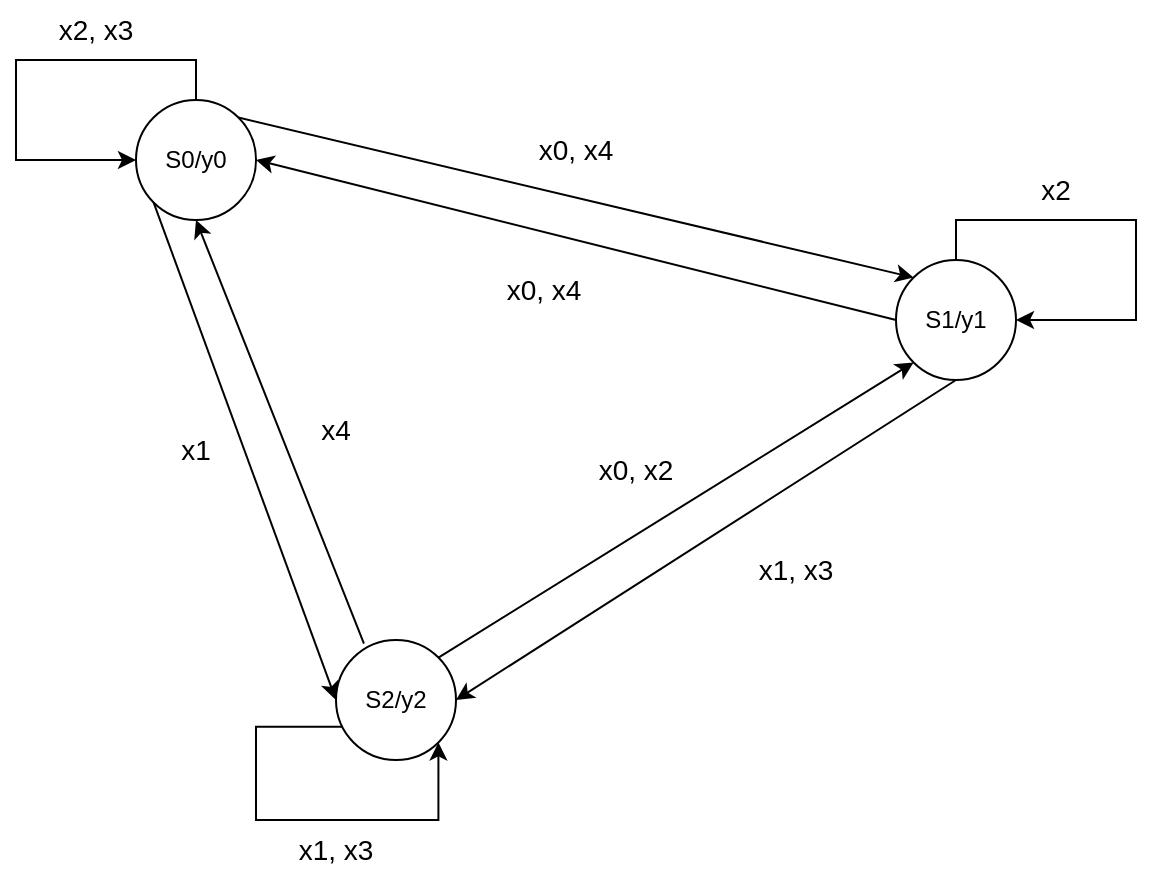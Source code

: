 <mxfile version="24.7.17">
  <diagram name="Страница — 1" id="HZbK5cBH_YWiGIk4RW3f">
    <mxGraphModel dx="1036" dy="606" grid="1" gridSize="10" guides="1" tooltips="1" connect="1" arrows="1" fold="1" page="1" pageScale="1" pageWidth="827" pageHeight="1169" math="0" shadow="0">
      <root>
        <mxCell id="0" />
        <mxCell id="1" parent="0" />
        <mxCell id="WtKUQnCcqsQRbW9yOqke-2" value="S0/y0" style="ellipse;whiteSpace=wrap;html=1;aspect=fixed;" vertex="1" parent="1">
          <mxGeometry x="210" y="120" width="60" height="60" as="geometry" />
        </mxCell>
        <mxCell id="WtKUQnCcqsQRbW9yOqke-11" style="edgeStyle=orthogonalEdgeStyle;rounded=0;orthogonalLoop=1;jettySize=auto;html=1;entryX=1;entryY=0.5;entryDx=0;entryDy=0;" edge="1" parent="1" source="WtKUQnCcqsQRbW9yOqke-3" target="WtKUQnCcqsQRbW9yOqke-3">
          <mxGeometry relative="1" as="geometry">
            <mxPoint x="720" y="130" as="targetPoint" />
            <Array as="points">
              <mxPoint x="620" y="180" />
              <mxPoint x="710" y="180" />
              <mxPoint x="710" y="230" />
            </Array>
          </mxGeometry>
        </mxCell>
        <mxCell id="WtKUQnCcqsQRbW9yOqke-3" value="S1/y1" style="ellipse;whiteSpace=wrap;html=1;aspect=fixed;" vertex="1" parent="1">
          <mxGeometry x="590" y="200" width="60" height="60" as="geometry" />
        </mxCell>
        <mxCell id="WtKUQnCcqsQRbW9yOqke-20" style="edgeStyle=orthogonalEdgeStyle;rounded=0;orthogonalLoop=1;jettySize=auto;html=1;entryX=1;entryY=1;entryDx=0;entryDy=0;exitX=0.06;exitY=0.723;exitDx=0;exitDy=0;exitPerimeter=0;" edge="1" parent="1" source="WtKUQnCcqsQRbW9yOqke-4" target="WtKUQnCcqsQRbW9yOqke-4">
          <mxGeometry relative="1" as="geometry">
            <mxPoint x="340" y="470" as="targetPoint" />
            <Array as="points">
              <mxPoint x="270" y="433" />
              <mxPoint x="270" y="480" />
              <mxPoint x="361" y="480" />
            </Array>
          </mxGeometry>
        </mxCell>
        <mxCell id="WtKUQnCcqsQRbW9yOqke-4" value="S2/y2" style="ellipse;whiteSpace=wrap;html=1;aspect=fixed;" vertex="1" parent="1">
          <mxGeometry x="310" y="390" width="60" height="60" as="geometry" />
        </mxCell>
        <mxCell id="WtKUQnCcqsQRbW9yOqke-6" value="" style="endArrow=classic;html=1;rounded=0;exitX=1;exitY=0;exitDx=0;exitDy=0;entryX=0;entryY=0;entryDx=0;entryDy=0;" edge="1" parent="1" source="WtKUQnCcqsQRbW9yOqke-2" target="WtKUQnCcqsQRbW9yOqke-3">
          <mxGeometry width="50" height="50" relative="1" as="geometry">
            <mxPoint x="390" y="340" as="sourcePoint" />
            <mxPoint x="440" y="290" as="targetPoint" />
          </mxGeometry>
        </mxCell>
        <mxCell id="WtKUQnCcqsQRbW9yOqke-7" value="" style="endArrow=classic;html=1;rounded=0;exitX=0;exitY=0.5;exitDx=0;exitDy=0;entryX=1;entryY=0.5;entryDx=0;entryDy=0;" edge="1" parent="1" source="WtKUQnCcqsQRbW9yOqke-3" target="WtKUQnCcqsQRbW9yOqke-2">
          <mxGeometry width="50" height="50" relative="1" as="geometry">
            <mxPoint x="271" y="139" as="sourcePoint" />
            <mxPoint x="609" y="219" as="targetPoint" />
          </mxGeometry>
        </mxCell>
        <mxCell id="WtKUQnCcqsQRbW9yOqke-9" value="&lt;font style=&quot;font-size: 14px;&quot;&gt;x0, x4&lt;/font&gt;" style="text;html=1;align=center;verticalAlign=middle;whiteSpace=wrap;rounded=0;" vertex="1" parent="1">
          <mxGeometry x="400" y="130" width="60" height="30" as="geometry" />
        </mxCell>
        <mxCell id="WtKUQnCcqsQRbW9yOqke-10" value="&lt;font style=&quot;font-size: 14px;&quot;&gt;x0, x4&lt;/font&gt;" style="text;html=1;align=center;verticalAlign=middle;whiteSpace=wrap;rounded=0;" vertex="1" parent="1">
          <mxGeometry x="384" y="200" width="60" height="30" as="geometry" />
        </mxCell>
        <mxCell id="WtKUQnCcqsQRbW9yOqke-12" value="&lt;font style=&quot;font-size: 14px;&quot;&gt;x2&lt;/font&gt;" style="text;html=1;align=center;verticalAlign=middle;whiteSpace=wrap;rounded=0;" vertex="1" parent="1">
          <mxGeometry x="640" y="150" width="60" height="30" as="geometry" />
        </mxCell>
        <mxCell id="WtKUQnCcqsQRbW9yOqke-13" style="edgeStyle=orthogonalEdgeStyle;rounded=0;orthogonalLoop=1;jettySize=auto;html=1;entryX=0;entryY=0.5;entryDx=0;entryDy=0;" edge="1" parent="1" source="WtKUQnCcqsQRbW9yOqke-2" target="WtKUQnCcqsQRbW9yOqke-2">
          <mxGeometry relative="1" as="geometry">
            <Array as="points">
              <mxPoint x="240" y="100" />
              <mxPoint x="150" y="100" />
              <mxPoint x="150" y="150" />
            </Array>
          </mxGeometry>
        </mxCell>
        <mxCell id="WtKUQnCcqsQRbW9yOqke-14" value="&lt;font style=&quot;font-size: 14px;&quot;&gt;x2, x3&lt;/font&gt;" style="text;html=1;align=center;verticalAlign=middle;whiteSpace=wrap;rounded=0;" vertex="1" parent="1">
          <mxGeometry x="160" y="70" width="60" height="30" as="geometry" />
        </mxCell>
        <mxCell id="WtKUQnCcqsQRbW9yOqke-15" value="" style="endArrow=classic;html=1;rounded=0;exitX=0.233;exitY=0.03;exitDx=0;exitDy=0;entryX=0.5;entryY=1;entryDx=0;entryDy=0;exitPerimeter=0;" edge="1" parent="1" source="WtKUQnCcqsQRbW9yOqke-4" target="WtKUQnCcqsQRbW9yOqke-2">
          <mxGeometry width="50" height="50" relative="1" as="geometry">
            <mxPoint x="609" y="261" as="sourcePoint" />
            <mxPoint x="271" y="181" as="targetPoint" />
          </mxGeometry>
        </mxCell>
        <mxCell id="WtKUQnCcqsQRbW9yOqke-16" value="" style="endArrow=classic;html=1;rounded=0;exitX=0;exitY=1;exitDx=0;exitDy=0;entryX=0;entryY=0.5;entryDx=0;entryDy=0;" edge="1" parent="1" source="WtKUQnCcqsQRbW9yOqke-2" target="WtKUQnCcqsQRbW9yOqke-4">
          <mxGeometry width="50" height="50" relative="1" as="geometry">
            <mxPoint x="271" y="139" as="sourcePoint" />
            <mxPoint x="609" y="219" as="targetPoint" />
          </mxGeometry>
        </mxCell>
        <mxCell id="WtKUQnCcqsQRbW9yOqke-17" value="&lt;font style=&quot;font-size: 14px;&quot;&gt;x1&lt;/font&gt;" style="text;html=1;align=center;verticalAlign=middle;whiteSpace=wrap;rounded=0;" vertex="1" parent="1">
          <mxGeometry x="210" y="280" width="60" height="30" as="geometry" />
        </mxCell>
        <mxCell id="WtKUQnCcqsQRbW9yOqke-18" value="&lt;font style=&quot;font-size: 14px;&quot;&gt;x4&lt;/font&gt;" style="text;html=1;align=center;verticalAlign=middle;whiteSpace=wrap;rounded=0;" vertex="1" parent="1">
          <mxGeometry x="280" y="270" width="60" height="30" as="geometry" />
        </mxCell>
        <mxCell id="WtKUQnCcqsQRbW9yOqke-21" value="&lt;font style=&quot;font-size: 14px;&quot;&gt;x1, x3&lt;/font&gt;" style="text;html=1;align=center;verticalAlign=middle;whiteSpace=wrap;rounded=0;" vertex="1" parent="1">
          <mxGeometry x="280" y="480" width="60" height="30" as="geometry" />
        </mxCell>
        <mxCell id="WtKUQnCcqsQRbW9yOqke-22" value="" style="endArrow=classic;html=1;rounded=0;exitX=1;exitY=0;exitDx=0;exitDy=0;entryX=0;entryY=1;entryDx=0;entryDy=0;" edge="1" parent="1" source="WtKUQnCcqsQRbW9yOqke-4" target="WtKUQnCcqsQRbW9yOqke-3">
          <mxGeometry width="50" height="50" relative="1" as="geometry">
            <mxPoint x="600" y="240" as="sourcePoint" />
            <mxPoint x="280" y="160" as="targetPoint" />
          </mxGeometry>
        </mxCell>
        <mxCell id="WtKUQnCcqsQRbW9yOqke-23" value="" style="endArrow=classic;html=1;rounded=0;exitX=0.5;exitY=1;exitDx=0;exitDy=0;entryX=1;entryY=0.5;entryDx=0;entryDy=0;" edge="1" parent="1" source="WtKUQnCcqsQRbW9yOqke-3" target="WtKUQnCcqsQRbW9yOqke-4">
          <mxGeometry width="50" height="50" relative="1" as="geometry">
            <mxPoint x="271" y="139" as="sourcePoint" />
            <mxPoint x="609" y="219" as="targetPoint" />
          </mxGeometry>
        </mxCell>
        <mxCell id="WtKUQnCcqsQRbW9yOqke-24" value="&lt;font style=&quot;font-size: 14px;&quot;&gt;x1, x3&lt;/font&gt;" style="text;html=1;align=center;verticalAlign=middle;whiteSpace=wrap;rounded=0;" vertex="1" parent="1">
          <mxGeometry x="510" y="340" width="60" height="30" as="geometry" />
        </mxCell>
        <mxCell id="WtKUQnCcqsQRbW9yOqke-25" value="&lt;font style=&quot;font-size: 14px;&quot;&gt;x0, x2&lt;/font&gt;" style="text;html=1;align=center;verticalAlign=middle;whiteSpace=wrap;rounded=0;" vertex="1" parent="1">
          <mxGeometry x="430" y="290" width="60" height="30" as="geometry" />
        </mxCell>
      </root>
    </mxGraphModel>
  </diagram>
</mxfile>
